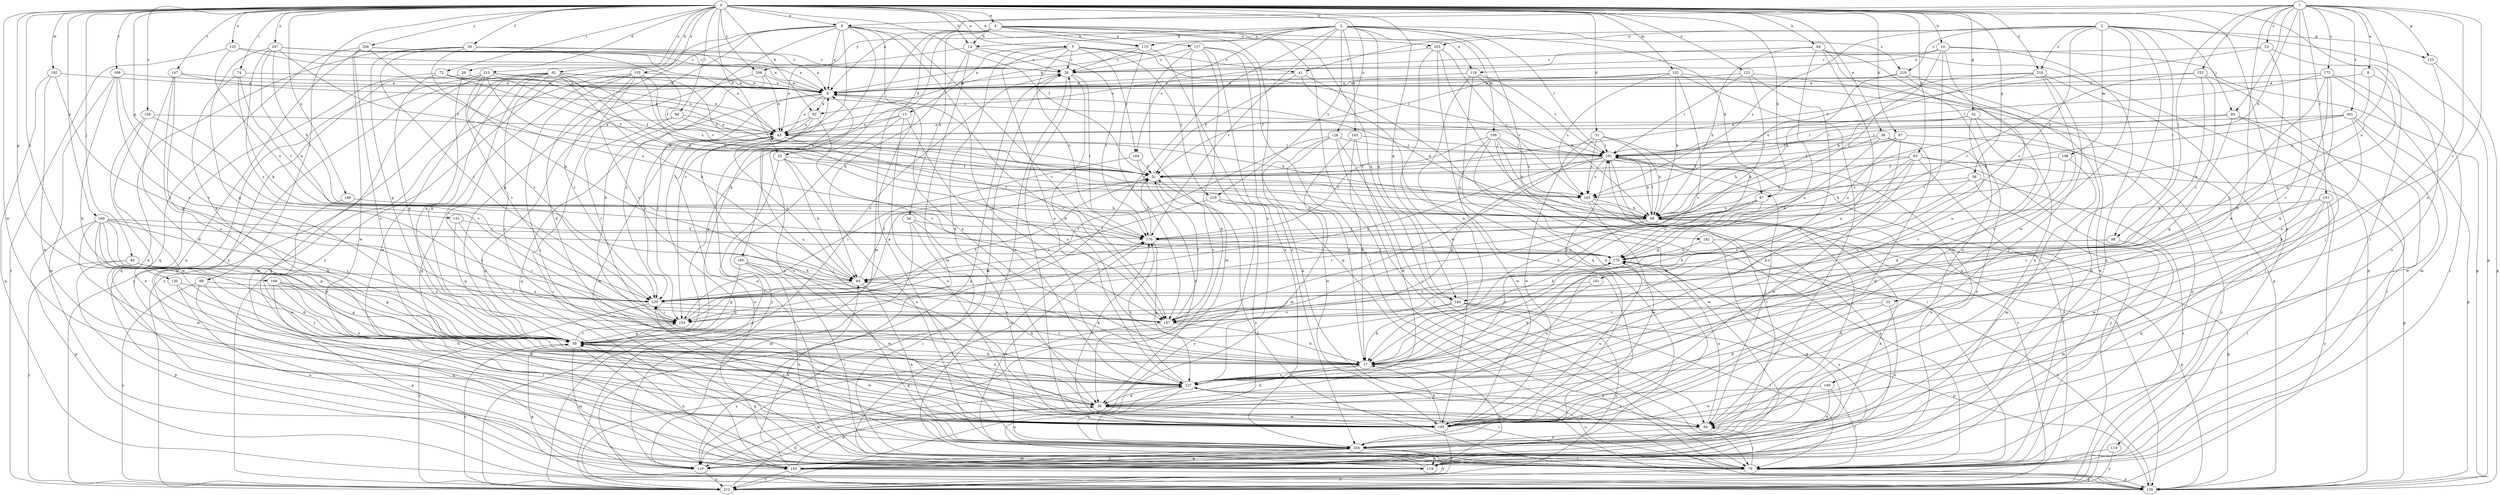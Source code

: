 strict digraph  {
0;
1;
2;
3;
4;
5;
6;
8;
9;
10;
14;
15;
17;
22;
23;
26;
28;
31;
33;
34;
35;
38;
41;
43;
50;
51;
52;
56;
59;
62;
63;
64;
67;
68;
69;
72;
74;
76;
82;
83;
84;
87;
92;
93;
94;
98;
101;
102;
108;
109;
110;
114;
115;
117;
118;
119;
123;
125;
126;
127;
130;
131;
133;
136;
144;
145;
147;
148;
151;
152;
153;
155;
158;
160;
161;
162;
168;
169;
170;
172;
179;
182;
183;
184;
185;
187;
192;
195;
198;
201;
203;
204;
206;
207;
208;
210;
212;
213;
218;
219;
220;
0 -> 4  [label=a];
0 -> 5  [label=a];
0 -> 6  [label=a];
0 -> 10  [label=b];
0 -> 14  [label=b];
0 -> 28  [label=d];
0 -> 31  [label=d];
0 -> 33  [label=d];
0 -> 38  [label=e];
0 -> 50  [label=f];
0 -> 51  [label=f];
0 -> 52  [label=g];
0 -> 56  [label=g];
0 -> 62  [label=h];
0 -> 63  [label=h];
0 -> 64  [label=h];
0 -> 67  [label=h];
0 -> 69  [label=i];
0 -> 72  [label=i];
0 -> 74  [label=i];
0 -> 76  [label=i];
0 -> 82  [label=j];
0 -> 87  [label=k];
0 -> 92  [label=k];
0 -> 94  [label=l];
0 -> 102  [label=m];
0 -> 114  [label=n];
0 -> 115  [label=n];
0 -> 123  [label=o];
0 -> 125  [label=o];
0 -> 126  [label=o];
0 -> 130  [label=p];
0 -> 131  [label=p];
0 -> 144  [label=q];
0 -> 147  [label=r];
0 -> 155  [label=s];
0 -> 158  [label=s];
0 -> 160  [label=s];
0 -> 168  [label=t];
0 -> 169  [label=t];
0 -> 192  [label=w];
0 -> 195  [label=w];
0 -> 198  [label=x];
0 -> 206  [label=y];
0 -> 207  [label=y];
0 -> 208  [label=y];
0 -> 213  [label=z];
0 -> 218  [label=z];
1 -> 6  [label=a];
1 -> 8  [label=a];
1 -> 9  [label=a];
1 -> 22  [label=c];
1 -> 23  [label=c];
1 -> 67  [label=h];
1 -> 83  [label=j];
1 -> 98  [label=l];
1 -> 127  [label=o];
1 -> 133  [label=p];
1 -> 148  [label=r];
1 -> 151  [label=r];
1 -> 152  [label=r];
1 -> 172  [label=u];
1 -> 179  [label=u];
1 -> 195  [label=w];
1 -> 201  [label=x];
2 -> 41  [label=e];
2 -> 83  [label=j];
2 -> 84  [label=j];
2 -> 98  [label=l];
2 -> 108  [label=m];
2 -> 133  [label=p];
2 -> 136  [label=p];
2 -> 161  [label=s];
2 -> 162  [label=s];
2 -> 195  [label=w];
2 -> 203  [label=x];
2 -> 218  [label=z];
2 -> 219  [label=z];
3 -> 14  [label=b];
3 -> 67  [label=h];
3 -> 92  [label=k];
3 -> 101  [label=l];
3 -> 109  [label=m];
3 -> 115  [label=n];
3 -> 144  [label=q];
3 -> 153  [label=r];
3 -> 170  [label=t];
3 -> 182  [label=v];
3 -> 183  [label=v];
3 -> 184  [label=v];
3 -> 208  [label=y];
3 -> 210  [label=y];
3 -> 219  [label=z];
4 -> 14  [label=b];
4 -> 33  [label=d];
4 -> 34  [label=d];
4 -> 59  [label=g];
4 -> 76  [label=i];
4 -> 110  [label=m];
4 -> 115  [label=n];
4 -> 117  [label=n];
4 -> 118  [label=n];
4 -> 136  [label=p];
4 -> 144  [label=q];
5 -> 15  [label=b];
5 -> 26  [label=c];
5 -> 35  [label=d];
5 -> 41  [label=e];
5 -> 101  [label=l];
5 -> 127  [label=o];
5 -> 170  [label=t];
5 -> 184  [label=v];
5 -> 210  [label=y];
6 -> 9  [label=a];
6 -> 17  [label=b];
6 -> 35  [label=d];
6 -> 59  [label=g];
6 -> 127  [label=o];
6 -> 153  [label=r];
6 -> 185  [label=v];
6 -> 187  [label=v];
6 -> 203  [label=x];
6 -> 204  [label=x];
6 -> 212  [label=y];
8 -> 9  [label=a];
8 -> 68  [label=h];
8 -> 144  [label=q];
9 -> 43  [label=e];
9 -> 92  [label=k];
9 -> 145  [label=q];
9 -> 153  [label=r];
9 -> 187  [label=v];
10 -> 43  [label=e];
10 -> 118  [label=n];
10 -> 127  [label=o];
10 -> 136  [label=p];
10 -> 145  [label=q];
10 -> 170  [label=t];
10 -> 187  [label=v];
14 -> 26  [label=c];
14 -> 43  [label=e];
14 -> 93  [label=k];
14 -> 110  [label=m];
14 -> 170  [label=t];
15 -> 43  [label=e];
15 -> 59  [label=g];
15 -> 127  [label=o];
15 -> 204  [label=x];
15 -> 212  [label=y];
17 -> 9  [label=a];
17 -> 35  [label=d];
17 -> 93  [label=k];
17 -> 119  [label=n];
17 -> 127  [label=o];
17 -> 220  [label=z];
22 -> 35  [label=d];
22 -> 187  [label=v];
22 -> 204  [label=x];
23 -> 17  [label=b];
23 -> 26  [label=c];
23 -> 51  [label=f];
23 -> 204  [label=x];
26 -> 9  [label=a];
26 -> 17  [label=b];
26 -> 76  [label=i];
26 -> 136  [label=p];
26 -> 170  [label=t];
28 -> 9  [label=a];
28 -> 59  [label=g];
28 -> 204  [label=x];
31 -> 17  [label=b];
31 -> 68  [label=h];
31 -> 101  [label=l];
31 -> 162  [label=s];
31 -> 187  [label=v];
31 -> 195  [label=w];
33 -> 51  [label=f];
33 -> 93  [label=k];
33 -> 187  [label=v];
33 -> 204  [label=x];
33 -> 212  [label=y];
34 -> 76  [label=i];
34 -> 110  [label=m];
34 -> 170  [label=t];
34 -> 195  [label=w];
35 -> 43  [label=e];
35 -> 84  [label=j];
35 -> 179  [label=u];
35 -> 195  [label=w];
38 -> 68  [label=h];
38 -> 101  [label=l];
38 -> 179  [label=u];
38 -> 195  [label=w];
38 -> 204  [label=x];
41 -> 9  [label=a];
41 -> 51  [label=f];
41 -> 76  [label=i];
41 -> 204  [label=x];
43 -> 101  [label=l];
43 -> 119  [label=n];
43 -> 170  [label=t];
43 -> 195  [label=w];
43 -> 212  [label=y];
50 -> 26  [label=c];
50 -> 51  [label=f];
50 -> 59  [label=g];
50 -> 93  [label=k];
50 -> 101  [label=l];
50 -> 119  [label=n];
50 -> 220  [label=z];
51 -> 162  [label=s];
51 -> 187  [label=v];
51 -> 220  [label=z];
52 -> 35  [label=d];
52 -> 43  [label=e];
52 -> 101  [label=l];
52 -> 119  [label=n];
52 -> 127  [label=o];
56 -> 17  [label=b];
56 -> 68  [label=h];
56 -> 76  [label=i];
56 -> 162  [label=s];
56 -> 212  [label=y];
59 -> 17  [label=b];
59 -> 26  [label=c];
59 -> 110  [label=m];
59 -> 119  [label=n];
59 -> 127  [label=o];
59 -> 153  [label=r];
59 -> 195  [label=w];
59 -> 212  [label=y];
62 -> 9  [label=a];
62 -> 51  [label=f];
62 -> 59  [label=g];
62 -> 68  [label=h];
62 -> 93  [label=k];
62 -> 110  [label=m];
62 -> 127  [label=o];
62 -> 162  [label=s];
62 -> 195  [label=w];
62 -> 204  [label=x];
62 -> 212  [label=y];
63 -> 17  [label=b];
63 -> 51  [label=f];
63 -> 59  [label=g];
63 -> 68  [label=h];
63 -> 76  [label=i];
63 -> 136  [label=p];
63 -> 195  [label=w];
63 -> 212  [label=y];
64 -> 17  [label=b];
64 -> 26  [label=c];
64 -> 68  [label=h];
64 -> 127  [label=o];
64 -> 136  [label=p];
64 -> 145  [label=q];
64 -> 204  [label=x];
67 -> 17  [label=b];
67 -> 68  [label=h];
67 -> 153  [label=r];
67 -> 179  [label=u];
68 -> 9  [label=a];
68 -> 101  [label=l];
68 -> 127  [label=o];
68 -> 136  [label=p];
68 -> 170  [label=t];
69 -> 76  [label=i];
69 -> 145  [label=q];
69 -> 212  [label=y];
69 -> 220  [label=z];
72 -> 9  [label=a];
72 -> 43  [label=e];
72 -> 51  [label=f];
72 -> 59  [label=g];
72 -> 145  [label=q];
74 -> 9  [label=a];
74 -> 59  [label=g];
74 -> 93  [label=k];
74 -> 170  [label=t];
76 -> 9  [label=a];
76 -> 59  [label=g];
76 -> 84  [label=j];
76 -> 127  [label=o];
76 -> 136  [label=p];
76 -> 170  [label=t];
76 -> 212  [label=y];
82 -> 59  [label=g];
82 -> 93  [label=k];
82 -> 136  [label=p];
82 -> 212  [label=y];
83 -> 43  [label=e];
83 -> 59  [label=g];
83 -> 76  [label=i];
83 -> 84  [label=j];
83 -> 101  [label=l];
84 -> 170  [label=t];
84 -> 179  [label=u];
84 -> 204  [label=x];
87 -> 51  [label=f];
87 -> 101  [label=l];
87 -> 127  [label=o];
87 -> 179  [label=u];
87 -> 212  [label=y];
92 -> 43  [label=e];
92 -> 84  [label=j];
92 -> 187  [label=v];
92 -> 220  [label=z];
93 -> 43  [label=e];
93 -> 51  [label=f];
93 -> 204  [label=x];
93 -> 220  [label=z];
94 -> 43  [label=e];
94 -> 68  [label=h];
94 -> 76  [label=i];
94 -> 153  [label=r];
98 -> 93  [label=k];
98 -> 110  [label=m];
98 -> 179  [label=u];
101 -> 51  [label=f];
101 -> 59  [label=g];
101 -> 68  [label=h];
101 -> 84  [label=j];
101 -> 119  [label=n];
101 -> 162  [label=s];
101 -> 212  [label=y];
101 -> 220  [label=z];
102 -> 9  [label=a];
102 -> 51  [label=f];
102 -> 68  [label=h];
102 -> 84  [label=j];
102 -> 136  [label=p];
102 -> 162  [label=s];
102 -> 187  [label=v];
108 -> 51  [label=f];
108 -> 110  [label=m];
108 -> 153  [label=r];
109 -> 68  [label=h];
109 -> 76  [label=i];
109 -> 101  [label=l];
109 -> 110  [label=m];
109 -> 162  [label=s];
109 -> 170  [label=t];
109 -> 195  [label=w];
110 -> 26  [label=c];
110 -> 68  [label=h];
110 -> 212  [label=y];
114 -> 76  [label=i];
114 -> 212  [label=y];
115 -> 9  [label=a];
115 -> 26  [label=c];
115 -> 187  [label=v];
115 -> 204  [label=x];
117 -> 26  [label=c];
117 -> 35  [label=d];
117 -> 76  [label=i];
117 -> 110  [label=m];
117 -> 127  [label=o];
117 -> 136  [label=p];
117 -> 204  [label=x];
118 -> 9  [label=a];
118 -> 17  [label=b];
118 -> 68  [label=h];
118 -> 101  [label=l];
118 -> 204  [label=x];
119 -> 127  [label=o];
119 -> 170  [label=t];
119 -> 179  [label=u];
123 -> 9  [label=a];
123 -> 93  [label=k];
123 -> 101  [label=l];
123 -> 119  [label=n];
123 -> 127  [label=o];
125 -> 9  [label=a];
125 -> 26  [label=c];
125 -> 179  [label=u];
125 -> 212  [label=y];
126 -> 17  [label=b];
126 -> 76  [label=i];
126 -> 84  [label=j];
126 -> 101  [label=l];
126 -> 153  [label=r];
126 -> 195  [label=w];
127 -> 35  [label=d];
127 -> 76  [label=i];
127 -> 84  [label=j];
127 -> 93  [label=k];
127 -> 110  [label=m];
127 -> 170  [label=t];
127 -> 204  [label=x];
130 -> 35  [label=d];
130 -> 119  [label=n];
130 -> 220  [label=z];
131 -> 59  [label=g];
131 -> 153  [label=r];
131 -> 170  [label=t];
133 -> 84  [label=j];
133 -> 136  [label=p];
136 -> 51  [label=f];
136 -> 59  [label=g];
136 -> 179  [label=u];
144 -> 17  [label=b];
144 -> 76  [label=i];
144 -> 136  [label=p];
144 -> 187  [label=v];
144 -> 212  [label=y];
145 -> 35  [label=d];
145 -> 93  [label=k];
145 -> 136  [label=p];
145 -> 204  [label=x];
145 -> 212  [label=y];
147 -> 9  [label=a];
147 -> 35  [label=d];
147 -> 43  [label=e];
147 -> 59  [label=g];
147 -> 127  [label=o];
148 -> 35  [label=d];
148 -> 76  [label=i];
148 -> 195  [label=w];
148 -> 204  [label=x];
151 -> 68  [label=h];
151 -> 76  [label=i];
151 -> 145  [label=q];
151 -> 153  [label=r];
151 -> 195  [label=w];
151 -> 212  [label=y];
152 -> 9  [label=a];
152 -> 76  [label=i];
152 -> 93  [label=k];
152 -> 170  [label=t];
152 -> 220  [label=z];
153 -> 51  [label=f];
153 -> 59  [label=g];
155 -> 9  [label=a];
155 -> 68  [label=h];
155 -> 84  [label=j];
155 -> 110  [label=m];
155 -> 145  [label=q];
155 -> 162  [label=s];
155 -> 187  [label=v];
155 -> 220  [label=z];
158 -> 43  [label=e];
158 -> 153  [label=r];
158 -> 195  [label=w];
158 -> 204  [label=x];
160 -> 17  [label=b];
160 -> 35  [label=d];
160 -> 59  [label=g];
160 -> 84  [label=j];
160 -> 136  [label=p];
160 -> 153  [label=r];
160 -> 170  [label=t];
160 -> 179  [label=u];
160 -> 195  [label=w];
161 -> 17  [label=b];
161 -> 220  [label=z];
162 -> 68  [label=h];
162 -> 145  [label=q];
162 -> 195  [label=w];
168 -> 59  [label=g];
168 -> 127  [label=o];
168 -> 136  [label=p];
168 -> 195  [label=w];
168 -> 220  [label=z];
169 -> 9  [label=a];
169 -> 17  [label=b];
169 -> 110  [label=m];
169 -> 153  [label=r];
169 -> 187  [label=v];
170 -> 51  [label=f];
170 -> 127  [label=o];
170 -> 179  [label=u];
172 -> 9  [label=a];
172 -> 17  [label=b];
172 -> 76  [label=i];
172 -> 101  [label=l];
172 -> 110  [label=m];
172 -> 127  [label=o];
172 -> 187  [label=v];
179 -> 93  [label=k];
182 -> 136  [label=p];
182 -> 145  [label=q];
182 -> 179  [label=u];
183 -> 17  [label=b];
183 -> 35  [label=d];
183 -> 101  [label=l];
183 -> 110  [label=m];
184 -> 35  [label=d];
184 -> 51  [label=f];
184 -> 153  [label=r];
185 -> 59  [label=g];
185 -> 76  [label=i];
185 -> 93  [label=k];
185 -> 119  [label=n];
185 -> 195  [label=w];
187 -> 17  [label=b];
187 -> 51  [label=f];
187 -> 212  [label=y];
192 -> 9  [label=a];
192 -> 136  [label=p];
192 -> 153  [label=r];
192 -> 195  [label=w];
195 -> 17  [label=b];
195 -> 26  [label=c];
195 -> 59  [label=g];
195 -> 101  [label=l];
195 -> 179  [label=u];
195 -> 212  [label=y];
198 -> 68  [label=h];
198 -> 195  [label=w];
201 -> 17  [label=b];
201 -> 43  [label=e];
201 -> 68  [label=h];
201 -> 101  [label=l];
201 -> 136  [label=p];
201 -> 195  [label=w];
203 -> 26  [label=c];
203 -> 136  [label=p];
203 -> 145  [label=q];
203 -> 162  [label=s];
203 -> 195  [label=w];
204 -> 9  [label=a];
204 -> 68  [label=h];
204 -> 76  [label=i];
204 -> 101  [label=l];
204 -> 110  [label=m];
204 -> 119  [label=n];
204 -> 145  [label=q];
204 -> 212  [label=y];
204 -> 220  [label=z];
206 -> 9  [label=a];
206 -> 26  [label=c];
206 -> 119  [label=n];
206 -> 127  [label=o];
206 -> 145  [label=q];
206 -> 179  [label=u];
206 -> 195  [label=w];
207 -> 9  [label=a];
207 -> 26  [label=c];
207 -> 43  [label=e];
207 -> 51  [label=f];
207 -> 59  [label=g];
207 -> 68  [label=h];
207 -> 179  [label=u];
207 -> 220  [label=z];
208 -> 9  [label=a];
208 -> 43  [label=e];
208 -> 145  [label=q];
208 -> 220  [label=z];
210 -> 68  [label=h];
210 -> 204  [label=x];
210 -> 212  [label=y];
210 -> 220  [label=z];
212 -> 35  [label=d];
212 -> 101  [label=l];
213 -> 9  [label=a];
213 -> 43  [label=e];
213 -> 51  [label=f];
213 -> 68  [label=h];
213 -> 145  [label=q];
213 -> 187  [label=v];
213 -> 212  [label=y];
213 -> 220  [label=z];
218 -> 9  [label=a];
218 -> 68  [label=h];
218 -> 76  [label=i];
218 -> 84  [label=j];
218 -> 127  [label=o];
218 -> 162  [label=s];
219 -> 9  [label=a];
219 -> 68  [label=h];
219 -> 119  [label=n];
219 -> 195  [label=w];
220 -> 153  [label=r];
220 -> 187  [label=v];
220 -> 212  [label=y];
}
